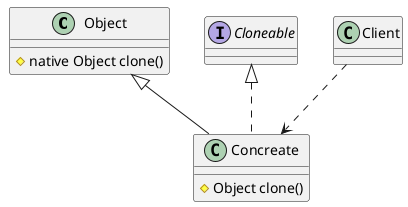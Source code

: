 @startuml
'https://plantuml.com/class-diagram

class Object {
    #native Object clone()
}

interface Cloneable

class Concreate extends Object  implements Cloneable {
    #Object clone()
}

class Client

Client ..> Concreate

@enduml